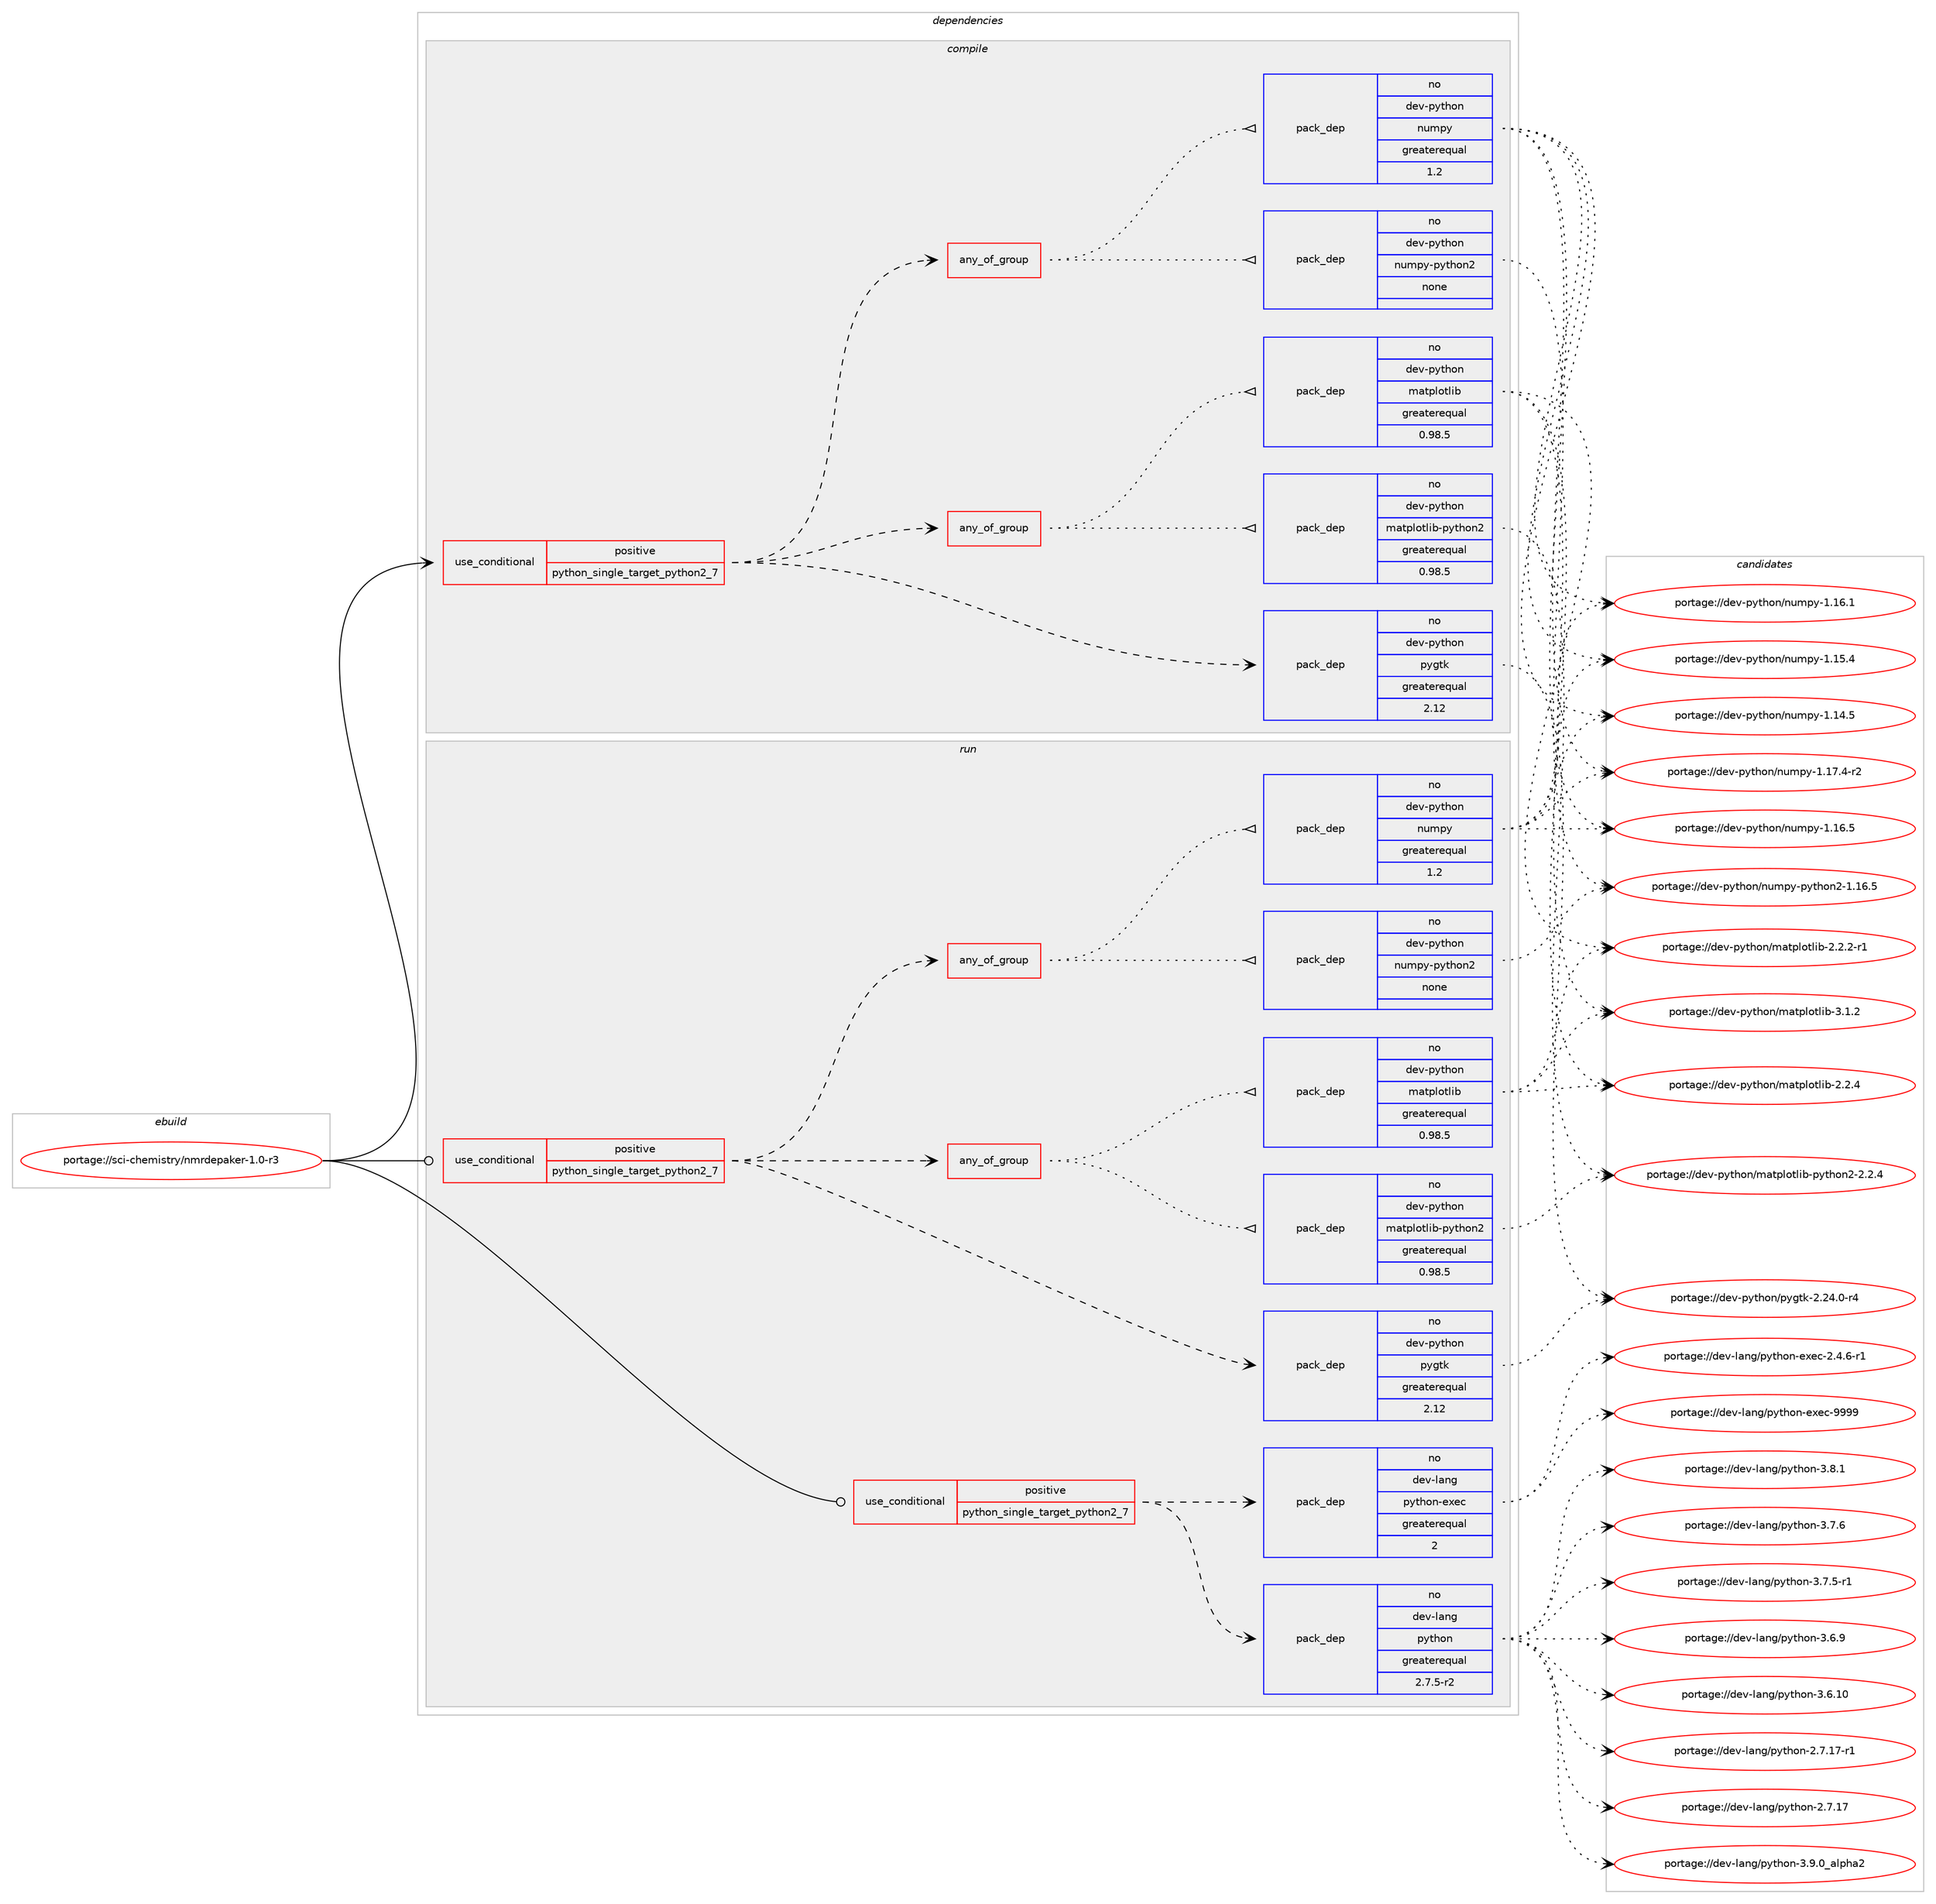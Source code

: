 digraph prolog {

# *************
# Graph options
# *************

newrank=true;
concentrate=true;
compound=true;
graph [rankdir=LR,fontname=Helvetica,fontsize=10,ranksep=1.5];#, ranksep=2.5, nodesep=0.2];
edge  [arrowhead=vee];
node  [fontname=Helvetica,fontsize=10];

# **********
# The ebuild
# **********

subgraph cluster_leftcol {
color=gray;
rank=same;
label=<<i>ebuild</i>>;
id [label="portage://sci-chemistry/nmrdepaker-1.0-r3", color=red, width=4, href="../sci-chemistry/nmrdepaker-1.0-r3.svg"];
}

# ****************
# The dependencies
# ****************

subgraph cluster_midcol {
color=gray;
label=<<i>dependencies</i>>;
subgraph cluster_compile {
fillcolor="#eeeeee";
style=filled;
label=<<i>compile</i>>;
subgraph cond19517 {
dependency96519 [label=<<TABLE BORDER="0" CELLBORDER="1" CELLSPACING="0" CELLPADDING="4"><TR><TD ROWSPAN="3" CELLPADDING="10">use_conditional</TD></TR><TR><TD>positive</TD></TR><TR><TD>python_single_target_python2_7</TD></TR></TABLE>>, shape=none, color=red];
subgraph any1567 {
dependency96520 [label=<<TABLE BORDER="0" CELLBORDER="1" CELLSPACING="0" CELLPADDING="4"><TR><TD CELLPADDING="10">any_of_group</TD></TR></TABLE>>, shape=none, color=red];subgraph pack75351 {
dependency96521 [label=<<TABLE BORDER="0" CELLBORDER="1" CELLSPACING="0" CELLPADDING="4" WIDTH="220"><TR><TD ROWSPAN="6" CELLPADDING="30">pack_dep</TD></TR><TR><TD WIDTH="110">no</TD></TR><TR><TD>dev-python</TD></TR><TR><TD>matplotlib-python2</TD></TR><TR><TD>greaterequal</TD></TR><TR><TD>0.98.5</TD></TR></TABLE>>, shape=none, color=blue];
}
dependency96520:e -> dependency96521:w [weight=20,style="dotted",arrowhead="oinv"];
subgraph pack75352 {
dependency96522 [label=<<TABLE BORDER="0" CELLBORDER="1" CELLSPACING="0" CELLPADDING="4" WIDTH="220"><TR><TD ROWSPAN="6" CELLPADDING="30">pack_dep</TD></TR><TR><TD WIDTH="110">no</TD></TR><TR><TD>dev-python</TD></TR><TR><TD>matplotlib</TD></TR><TR><TD>greaterequal</TD></TR><TR><TD>0.98.5</TD></TR></TABLE>>, shape=none, color=blue];
}
dependency96520:e -> dependency96522:w [weight=20,style="dotted",arrowhead="oinv"];
}
dependency96519:e -> dependency96520:w [weight=20,style="dashed",arrowhead="vee"];
subgraph any1568 {
dependency96523 [label=<<TABLE BORDER="0" CELLBORDER="1" CELLSPACING="0" CELLPADDING="4"><TR><TD CELLPADDING="10">any_of_group</TD></TR></TABLE>>, shape=none, color=red];subgraph pack75353 {
dependency96524 [label=<<TABLE BORDER="0" CELLBORDER="1" CELLSPACING="0" CELLPADDING="4" WIDTH="220"><TR><TD ROWSPAN="6" CELLPADDING="30">pack_dep</TD></TR><TR><TD WIDTH="110">no</TD></TR><TR><TD>dev-python</TD></TR><TR><TD>numpy-python2</TD></TR><TR><TD>none</TD></TR><TR><TD></TD></TR></TABLE>>, shape=none, color=blue];
}
dependency96523:e -> dependency96524:w [weight=20,style="dotted",arrowhead="oinv"];
subgraph pack75354 {
dependency96525 [label=<<TABLE BORDER="0" CELLBORDER="1" CELLSPACING="0" CELLPADDING="4" WIDTH="220"><TR><TD ROWSPAN="6" CELLPADDING="30">pack_dep</TD></TR><TR><TD WIDTH="110">no</TD></TR><TR><TD>dev-python</TD></TR><TR><TD>numpy</TD></TR><TR><TD>greaterequal</TD></TR><TR><TD>1.2</TD></TR></TABLE>>, shape=none, color=blue];
}
dependency96523:e -> dependency96525:w [weight=20,style="dotted",arrowhead="oinv"];
}
dependency96519:e -> dependency96523:w [weight=20,style="dashed",arrowhead="vee"];
subgraph pack75355 {
dependency96526 [label=<<TABLE BORDER="0" CELLBORDER="1" CELLSPACING="0" CELLPADDING="4" WIDTH="220"><TR><TD ROWSPAN="6" CELLPADDING="30">pack_dep</TD></TR><TR><TD WIDTH="110">no</TD></TR><TR><TD>dev-python</TD></TR><TR><TD>pygtk</TD></TR><TR><TD>greaterequal</TD></TR><TR><TD>2.12</TD></TR></TABLE>>, shape=none, color=blue];
}
dependency96519:e -> dependency96526:w [weight=20,style="dashed",arrowhead="vee"];
}
id:e -> dependency96519:w [weight=20,style="solid",arrowhead="vee"];
}
subgraph cluster_compileandrun {
fillcolor="#eeeeee";
style=filled;
label=<<i>compile and run</i>>;
}
subgraph cluster_run {
fillcolor="#eeeeee";
style=filled;
label=<<i>run</i>>;
subgraph cond19518 {
dependency96527 [label=<<TABLE BORDER="0" CELLBORDER="1" CELLSPACING="0" CELLPADDING="4"><TR><TD ROWSPAN="3" CELLPADDING="10">use_conditional</TD></TR><TR><TD>positive</TD></TR><TR><TD>python_single_target_python2_7</TD></TR></TABLE>>, shape=none, color=red];
subgraph any1569 {
dependency96528 [label=<<TABLE BORDER="0" CELLBORDER="1" CELLSPACING="0" CELLPADDING="4"><TR><TD CELLPADDING="10">any_of_group</TD></TR></TABLE>>, shape=none, color=red];subgraph pack75356 {
dependency96529 [label=<<TABLE BORDER="0" CELLBORDER="1" CELLSPACING="0" CELLPADDING="4" WIDTH="220"><TR><TD ROWSPAN="6" CELLPADDING="30">pack_dep</TD></TR><TR><TD WIDTH="110">no</TD></TR><TR><TD>dev-python</TD></TR><TR><TD>matplotlib-python2</TD></TR><TR><TD>greaterequal</TD></TR><TR><TD>0.98.5</TD></TR></TABLE>>, shape=none, color=blue];
}
dependency96528:e -> dependency96529:w [weight=20,style="dotted",arrowhead="oinv"];
subgraph pack75357 {
dependency96530 [label=<<TABLE BORDER="0" CELLBORDER="1" CELLSPACING="0" CELLPADDING="4" WIDTH="220"><TR><TD ROWSPAN="6" CELLPADDING="30">pack_dep</TD></TR><TR><TD WIDTH="110">no</TD></TR><TR><TD>dev-python</TD></TR><TR><TD>matplotlib</TD></TR><TR><TD>greaterequal</TD></TR><TR><TD>0.98.5</TD></TR></TABLE>>, shape=none, color=blue];
}
dependency96528:e -> dependency96530:w [weight=20,style="dotted",arrowhead="oinv"];
}
dependency96527:e -> dependency96528:w [weight=20,style="dashed",arrowhead="vee"];
subgraph any1570 {
dependency96531 [label=<<TABLE BORDER="0" CELLBORDER="1" CELLSPACING="0" CELLPADDING="4"><TR><TD CELLPADDING="10">any_of_group</TD></TR></TABLE>>, shape=none, color=red];subgraph pack75358 {
dependency96532 [label=<<TABLE BORDER="0" CELLBORDER="1" CELLSPACING="0" CELLPADDING="4" WIDTH="220"><TR><TD ROWSPAN="6" CELLPADDING="30">pack_dep</TD></TR><TR><TD WIDTH="110">no</TD></TR><TR><TD>dev-python</TD></TR><TR><TD>numpy-python2</TD></TR><TR><TD>none</TD></TR><TR><TD></TD></TR></TABLE>>, shape=none, color=blue];
}
dependency96531:e -> dependency96532:w [weight=20,style="dotted",arrowhead="oinv"];
subgraph pack75359 {
dependency96533 [label=<<TABLE BORDER="0" CELLBORDER="1" CELLSPACING="0" CELLPADDING="4" WIDTH="220"><TR><TD ROWSPAN="6" CELLPADDING="30">pack_dep</TD></TR><TR><TD WIDTH="110">no</TD></TR><TR><TD>dev-python</TD></TR><TR><TD>numpy</TD></TR><TR><TD>greaterequal</TD></TR><TR><TD>1.2</TD></TR></TABLE>>, shape=none, color=blue];
}
dependency96531:e -> dependency96533:w [weight=20,style="dotted",arrowhead="oinv"];
}
dependency96527:e -> dependency96531:w [weight=20,style="dashed",arrowhead="vee"];
subgraph pack75360 {
dependency96534 [label=<<TABLE BORDER="0" CELLBORDER="1" CELLSPACING="0" CELLPADDING="4" WIDTH="220"><TR><TD ROWSPAN="6" CELLPADDING="30">pack_dep</TD></TR><TR><TD WIDTH="110">no</TD></TR><TR><TD>dev-python</TD></TR><TR><TD>pygtk</TD></TR><TR><TD>greaterequal</TD></TR><TR><TD>2.12</TD></TR></TABLE>>, shape=none, color=blue];
}
dependency96527:e -> dependency96534:w [weight=20,style="dashed",arrowhead="vee"];
}
id:e -> dependency96527:w [weight=20,style="solid",arrowhead="odot"];
subgraph cond19519 {
dependency96535 [label=<<TABLE BORDER="0" CELLBORDER="1" CELLSPACING="0" CELLPADDING="4"><TR><TD ROWSPAN="3" CELLPADDING="10">use_conditional</TD></TR><TR><TD>positive</TD></TR><TR><TD>python_single_target_python2_7</TD></TR></TABLE>>, shape=none, color=red];
subgraph pack75361 {
dependency96536 [label=<<TABLE BORDER="0" CELLBORDER="1" CELLSPACING="0" CELLPADDING="4" WIDTH="220"><TR><TD ROWSPAN="6" CELLPADDING="30">pack_dep</TD></TR><TR><TD WIDTH="110">no</TD></TR><TR><TD>dev-lang</TD></TR><TR><TD>python</TD></TR><TR><TD>greaterequal</TD></TR><TR><TD>2.7.5-r2</TD></TR></TABLE>>, shape=none, color=blue];
}
dependency96535:e -> dependency96536:w [weight=20,style="dashed",arrowhead="vee"];
subgraph pack75362 {
dependency96537 [label=<<TABLE BORDER="0" CELLBORDER="1" CELLSPACING="0" CELLPADDING="4" WIDTH="220"><TR><TD ROWSPAN="6" CELLPADDING="30">pack_dep</TD></TR><TR><TD WIDTH="110">no</TD></TR><TR><TD>dev-lang</TD></TR><TR><TD>python-exec</TD></TR><TR><TD>greaterequal</TD></TR><TR><TD>2</TD></TR></TABLE>>, shape=none, color=blue];
}
dependency96535:e -> dependency96537:w [weight=20,style="dashed",arrowhead="vee"];
}
id:e -> dependency96535:w [weight=20,style="solid",arrowhead="odot"];
}
}

# **************
# The candidates
# **************

subgraph cluster_choices {
rank=same;
color=gray;
label=<<i>candidates</i>>;

subgraph choice75351 {
color=black;
nodesep=1;
choice100101118451121211161041111104710997116112108111116108105984511212111610411111050455046504652 [label="portage://dev-python/matplotlib-python2-2.2.4", color=red, width=4,href="../dev-python/matplotlib-python2-2.2.4.svg"];
dependency96521:e -> choice100101118451121211161041111104710997116112108111116108105984511212111610411111050455046504652:w [style=dotted,weight="100"];
}
subgraph choice75352 {
color=black;
nodesep=1;
choice10010111845112121116104111110471099711611210811111610810598455146494650 [label="portage://dev-python/matplotlib-3.1.2", color=red, width=4,href="../dev-python/matplotlib-3.1.2.svg"];
choice10010111845112121116104111110471099711611210811111610810598455046504652 [label="portage://dev-python/matplotlib-2.2.4", color=red, width=4,href="../dev-python/matplotlib-2.2.4.svg"];
choice100101118451121211161041111104710997116112108111116108105984550465046504511449 [label="portage://dev-python/matplotlib-2.2.2-r1", color=red, width=4,href="../dev-python/matplotlib-2.2.2-r1.svg"];
dependency96522:e -> choice10010111845112121116104111110471099711611210811111610810598455146494650:w [style=dotted,weight="100"];
dependency96522:e -> choice10010111845112121116104111110471099711611210811111610810598455046504652:w [style=dotted,weight="100"];
dependency96522:e -> choice100101118451121211161041111104710997116112108111116108105984550465046504511449:w [style=dotted,weight="100"];
}
subgraph choice75353 {
color=black;
nodesep=1;
choice1001011184511212111610411111047110117109112121451121211161041111105045494649544653 [label="portage://dev-python/numpy-python2-1.16.5", color=red, width=4,href="../dev-python/numpy-python2-1.16.5.svg"];
dependency96524:e -> choice1001011184511212111610411111047110117109112121451121211161041111105045494649544653:w [style=dotted,weight="100"];
}
subgraph choice75354 {
color=black;
nodesep=1;
choice1001011184511212111610411111047110117109112121454946495546524511450 [label="portage://dev-python/numpy-1.17.4-r2", color=red, width=4,href="../dev-python/numpy-1.17.4-r2.svg"];
choice100101118451121211161041111104711011710911212145494649544653 [label="portage://dev-python/numpy-1.16.5", color=red, width=4,href="../dev-python/numpy-1.16.5.svg"];
choice100101118451121211161041111104711011710911212145494649544649 [label="portage://dev-python/numpy-1.16.1", color=red, width=4,href="../dev-python/numpy-1.16.1.svg"];
choice100101118451121211161041111104711011710911212145494649534652 [label="portage://dev-python/numpy-1.15.4", color=red, width=4,href="../dev-python/numpy-1.15.4.svg"];
choice100101118451121211161041111104711011710911212145494649524653 [label="portage://dev-python/numpy-1.14.5", color=red, width=4,href="../dev-python/numpy-1.14.5.svg"];
dependency96525:e -> choice1001011184511212111610411111047110117109112121454946495546524511450:w [style=dotted,weight="100"];
dependency96525:e -> choice100101118451121211161041111104711011710911212145494649544653:w [style=dotted,weight="100"];
dependency96525:e -> choice100101118451121211161041111104711011710911212145494649544649:w [style=dotted,weight="100"];
dependency96525:e -> choice100101118451121211161041111104711011710911212145494649534652:w [style=dotted,weight="100"];
dependency96525:e -> choice100101118451121211161041111104711011710911212145494649524653:w [style=dotted,weight="100"];
}
subgraph choice75355 {
color=black;
nodesep=1;
choice1001011184511212111610411111047112121103116107455046505246484511452 [label="portage://dev-python/pygtk-2.24.0-r4", color=red, width=4,href="../dev-python/pygtk-2.24.0-r4.svg"];
dependency96526:e -> choice1001011184511212111610411111047112121103116107455046505246484511452:w [style=dotted,weight="100"];
}
subgraph choice75356 {
color=black;
nodesep=1;
choice100101118451121211161041111104710997116112108111116108105984511212111610411111050455046504652 [label="portage://dev-python/matplotlib-python2-2.2.4", color=red, width=4,href="../dev-python/matplotlib-python2-2.2.4.svg"];
dependency96529:e -> choice100101118451121211161041111104710997116112108111116108105984511212111610411111050455046504652:w [style=dotted,weight="100"];
}
subgraph choice75357 {
color=black;
nodesep=1;
choice10010111845112121116104111110471099711611210811111610810598455146494650 [label="portage://dev-python/matplotlib-3.1.2", color=red, width=4,href="../dev-python/matplotlib-3.1.2.svg"];
choice10010111845112121116104111110471099711611210811111610810598455046504652 [label="portage://dev-python/matplotlib-2.2.4", color=red, width=4,href="../dev-python/matplotlib-2.2.4.svg"];
choice100101118451121211161041111104710997116112108111116108105984550465046504511449 [label="portage://dev-python/matplotlib-2.2.2-r1", color=red, width=4,href="../dev-python/matplotlib-2.2.2-r1.svg"];
dependency96530:e -> choice10010111845112121116104111110471099711611210811111610810598455146494650:w [style=dotted,weight="100"];
dependency96530:e -> choice10010111845112121116104111110471099711611210811111610810598455046504652:w [style=dotted,weight="100"];
dependency96530:e -> choice100101118451121211161041111104710997116112108111116108105984550465046504511449:w [style=dotted,weight="100"];
}
subgraph choice75358 {
color=black;
nodesep=1;
choice1001011184511212111610411111047110117109112121451121211161041111105045494649544653 [label="portage://dev-python/numpy-python2-1.16.5", color=red, width=4,href="../dev-python/numpy-python2-1.16.5.svg"];
dependency96532:e -> choice1001011184511212111610411111047110117109112121451121211161041111105045494649544653:w [style=dotted,weight="100"];
}
subgraph choice75359 {
color=black;
nodesep=1;
choice1001011184511212111610411111047110117109112121454946495546524511450 [label="portage://dev-python/numpy-1.17.4-r2", color=red, width=4,href="../dev-python/numpy-1.17.4-r2.svg"];
choice100101118451121211161041111104711011710911212145494649544653 [label="portage://dev-python/numpy-1.16.5", color=red, width=4,href="../dev-python/numpy-1.16.5.svg"];
choice100101118451121211161041111104711011710911212145494649544649 [label="portage://dev-python/numpy-1.16.1", color=red, width=4,href="../dev-python/numpy-1.16.1.svg"];
choice100101118451121211161041111104711011710911212145494649534652 [label="portage://dev-python/numpy-1.15.4", color=red, width=4,href="../dev-python/numpy-1.15.4.svg"];
choice100101118451121211161041111104711011710911212145494649524653 [label="portage://dev-python/numpy-1.14.5", color=red, width=4,href="../dev-python/numpy-1.14.5.svg"];
dependency96533:e -> choice1001011184511212111610411111047110117109112121454946495546524511450:w [style=dotted,weight="100"];
dependency96533:e -> choice100101118451121211161041111104711011710911212145494649544653:w [style=dotted,weight="100"];
dependency96533:e -> choice100101118451121211161041111104711011710911212145494649544649:w [style=dotted,weight="100"];
dependency96533:e -> choice100101118451121211161041111104711011710911212145494649534652:w [style=dotted,weight="100"];
dependency96533:e -> choice100101118451121211161041111104711011710911212145494649524653:w [style=dotted,weight="100"];
}
subgraph choice75360 {
color=black;
nodesep=1;
choice1001011184511212111610411111047112121103116107455046505246484511452 [label="portage://dev-python/pygtk-2.24.0-r4", color=red, width=4,href="../dev-python/pygtk-2.24.0-r4.svg"];
dependency96534:e -> choice1001011184511212111610411111047112121103116107455046505246484511452:w [style=dotted,weight="100"];
}
subgraph choice75361 {
color=black;
nodesep=1;
choice10010111845108971101034711212111610411111045514657464895971081121049750 [label="portage://dev-lang/python-3.9.0_alpha2", color=red, width=4,href="../dev-lang/python-3.9.0_alpha2.svg"];
choice100101118451089711010347112121116104111110455146564649 [label="portage://dev-lang/python-3.8.1", color=red, width=4,href="../dev-lang/python-3.8.1.svg"];
choice100101118451089711010347112121116104111110455146554654 [label="portage://dev-lang/python-3.7.6", color=red, width=4,href="../dev-lang/python-3.7.6.svg"];
choice1001011184510897110103471121211161041111104551465546534511449 [label="portage://dev-lang/python-3.7.5-r1", color=red, width=4,href="../dev-lang/python-3.7.5-r1.svg"];
choice100101118451089711010347112121116104111110455146544657 [label="portage://dev-lang/python-3.6.9", color=red, width=4,href="../dev-lang/python-3.6.9.svg"];
choice10010111845108971101034711212111610411111045514654464948 [label="portage://dev-lang/python-3.6.10", color=red, width=4,href="../dev-lang/python-3.6.10.svg"];
choice100101118451089711010347112121116104111110455046554649554511449 [label="portage://dev-lang/python-2.7.17-r1", color=red, width=4,href="../dev-lang/python-2.7.17-r1.svg"];
choice10010111845108971101034711212111610411111045504655464955 [label="portage://dev-lang/python-2.7.17", color=red, width=4,href="../dev-lang/python-2.7.17.svg"];
dependency96536:e -> choice10010111845108971101034711212111610411111045514657464895971081121049750:w [style=dotted,weight="100"];
dependency96536:e -> choice100101118451089711010347112121116104111110455146564649:w [style=dotted,weight="100"];
dependency96536:e -> choice100101118451089711010347112121116104111110455146554654:w [style=dotted,weight="100"];
dependency96536:e -> choice1001011184510897110103471121211161041111104551465546534511449:w [style=dotted,weight="100"];
dependency96536:e -> choice100101118451089711010347112121116104111110455146544657:w [style=dotted,weight="100"];
dependency96536:e -> choice10010111845108971101034711212111610411111045514654464948:w [style=dotted,weight="100"];
dependency96536:e -> choice100101118451089711010347112121116104111110455046554649554511449:w [style=dotted,weight="100"];
dependency96536:e -> choice10010111845108971101034711212111610411111045504655464955:w [style=dotted,weight="100"];
}
subgraph choice75362 {
color=black;
nodesep=1;
choice10010111845108971101034711212111610411111045101120101994557575757 [label="portage://dev-lang/python-exec-9999", color=red, width=4,href="../dev-lang/python-exec-9999.svg"];
choice10010111845108971101034711212111610411111045101120101994550465246544511449 [label="portage://dev-lang/python-exec-2.4.6-r1", color=red, width=4,href="../dev-lang/python-exec-2.4.6-r1.svg"];
dependency96537:e -> choice10010111845108971101034711212111610411111045101120101994557575757:w [style=dotted,weight="100"];
dependency96537:e -> choice10010111845108971101034711212111610411111045101120101994550465246544511449:w [style=dotted,weight="100"];
}
}

}
